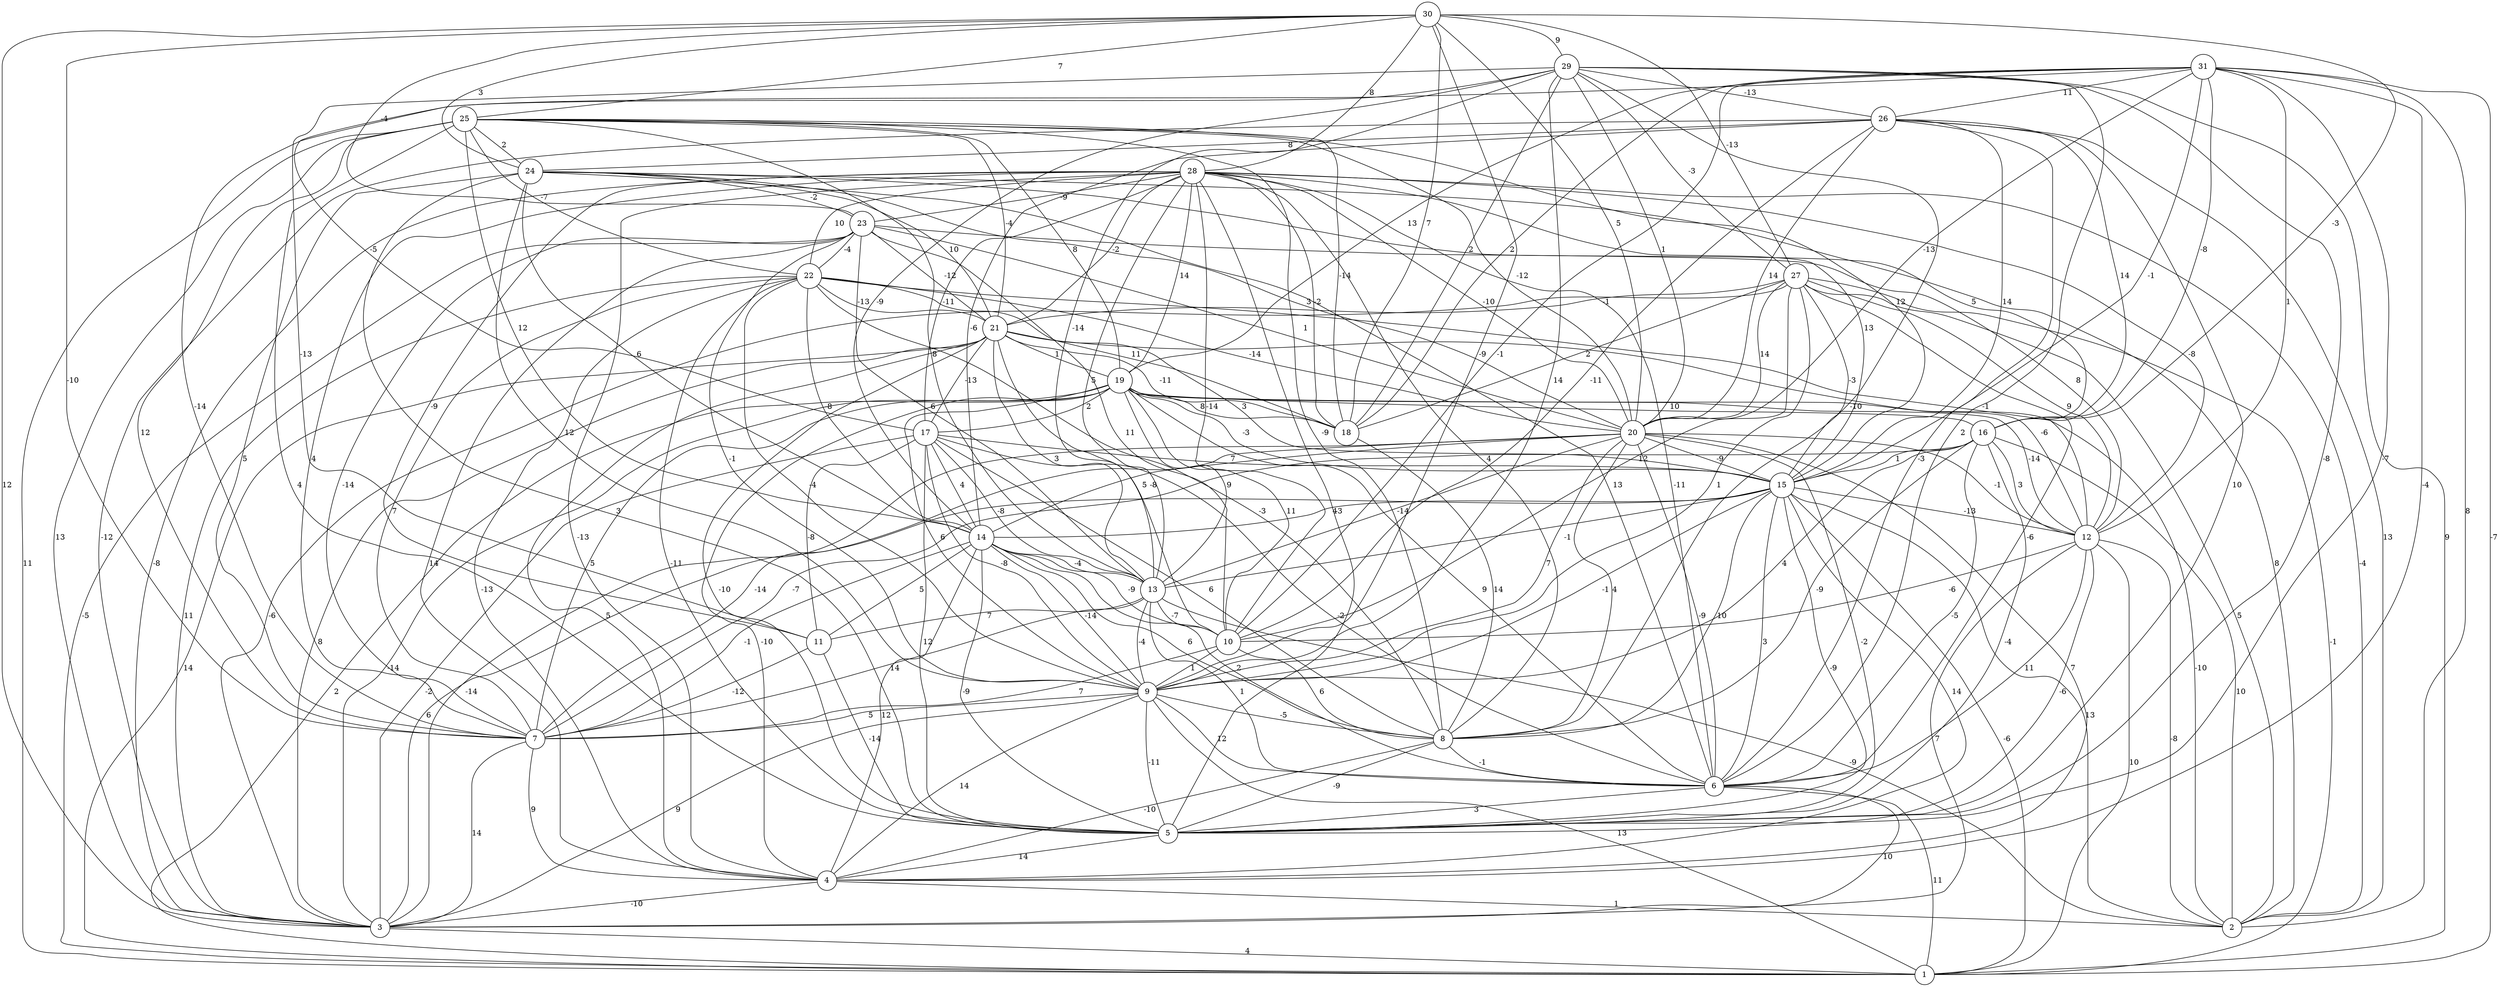 graph { 
	 fontname="Helvetica,Arial,sans-serif" 
	 node [shape = circle]; 
	 31 -- 1 [label = "-7"];
	 31 -- 2 [label = "8"];
	 31 -- 4 [label = "-4"];
	 31 -- 5 [label = "-7"];
	 31 -- 7 [label = "-14"];
	 31 -- 10 [label = "-1"];
	 31 -- 12 [label = "1"];
	 31 -- 15 [label = "-1"];
	 31 -- 16 [label = "-8"];
	 31 -- 18 [label = "2"];
	 31 -- 19 [label = "13"];
	 31 -- 20 [label = "-13"];
	 31 -- 26 [label = "11"];
	 30 -- 3 [label = "12"];
	 30 -- 7 [label = "-10"];
	 30 -- 9 [label = "-9"];
	 30 -- 16 [label = "-3"];
	 30 -- 18 [label = "7"];
	 30 -- 20 [label = "5"];
	 30 -- 23 [label = "-4"];
	 30 -- 24 [label = "3"];
	 30 -- 25 [label = "7"];
	 30 -- 27 [label = "-13"];
	 30 -- 28 [label = "8"];
	 30 -- 29 [label = "9"];
	 29 -- 1 [label = "9"];
	 29 -- 5 [label = "-8"];
	 29 -- 6 [label = "2"];
	 29 -- 8 [label = "-10"];
	 29 -- 9 [label = "14"];
	 29 -- 11 [label = "-13"];
	 29 -- 13 [label = "-14"];
	 29 -- 14 [label = "-9"];
	 29 -- 17 [label = "-5"];
	 29 -- 18 [label = "2"];
	 29 -- 20 [label = "1"];
	 29 -- 26 [label = "-13"];
	 29 -- 27 [label = "-3"];
	 28 -- 2 [label = "-4"];
	 28 -- 3 [label = "-8"];
	 28 -- 4 [label = "-13"];
	 28 -- 5 [label = "-3"];
	 28 -- 6 [label = "-11"];
	 28 -- 7 [label = "4"];
	 28 -- 8 [label = "4"];
	 28 -- 10 [label = "-14"];
	 28 -- 11 [label = "-9"];
	 28 -- 12 [label = "-8"];
	 28 -- 13 [label = "5"];
	 28 -- 15 [label = "13"];
	 28 -- 17 [label = "-11"];
	 28 -- 18 [label = "-2"];
	 28 -- 19 [label = "14"];
	 28 -- 20 [label = "-10"];
	 28 -- 21 [label = "-2"];
	 28 -- 22 [label = "10"];
	 28 -- 23 [label = "-9"];
	 27 -- 1 [label = "-1"];
	 27 -- 2 [label = "5"];
	 27 -- 3 [label = "-6"];
	 27 -- 6 [label = "-6"];
	 27 -- 9 [label = "1"];
	 27 -- 10 [label = "12"];
	 27 -- 12 [label = "9"];
	 27 -- 15 [label = "-3"];
	 27 -- 18 [label = "2"];
	 27 -- 20 [label = "14"];
	 27 -- 21 [label = "-1"];
	 26 -- 2 [label = "13"];
	 26 -- 3 [label = "-12"];
	 26 -- 5 [label = "10"];
	 26 -- 6 [label = "-3"];
	 26 -- 10 [label = "-11"];
	 26 -- 14 [label = "-6"];
	 26 -- 15 [label = "14"];
	 26 -- 16 [label = "14"];
	 26 -- 20 [label = "14"];
	 26 -- 24 [label = "8"];
	 25 -- 1 [label = "11"];
	 25 -- 3 [label = "13"];
	 25 -- 5 [label = "4"];
	 25 -- 7 [label = "12"];
	 25 -- 8 [label = "-9"];
	 25 -- 13 [label = "8"];
	 25 -- 14 [label = "12"];
	 25 -- 15 [label = "12"];
	 25 -- 18 [label = "-14"];
	 25 -- 19 [label = "8"];
	 25 -- 20 [label = "-12"];
	 25 -- 21 [label = "-4"];
	 25 -- 22 [label = "-7"];
	 25 -- 24 [label = "2"];
	 24 -- 2 [label = "8"];
	 24 -- 5 [label = "3"];
	 24 -- 6 [label = "13"];
	 24 -- 7 [label = "5"];
	 24 -- 9 [label = "12"];
	 24 -- 14 [label = "6"];
	 24 -- 16 [label = "5"];
	 24 -- 20 [label = "3"];
	 24 -- 21 [label = "10"];
	 24 -- 23 [label = "-2"];
	 23 -- 1 [label = "-5"];
	 23 -- 4 [label = "14"];
	 23 -- 7 [label = "-14"];
	 23 -- 9 [label = "-1"];
	 23 -- 10 [label = "11"];
	 23 -- 12 [label = "8"];
	 23 -- 13 [label = "6"];
	 23 -- 20 [label = "1"];
	 23 -- 21 [label = "-12"];
	 23 -- 22 [label = "-4"];
	 22 -- 3 [label = "11"];
	 22 -- 4 [label = "-13"];
	 22 -- 5 [label = "-11"];
	 22 -- 7 [label = "7"];
	 22 -- 8 [label = "-3"];
	 22 -- 9 [label = "-4"];
	 22 -- 12 [label = "-1"];
	 22 -- 14 [label = "-8"];
	 22 -- 18 [label = "11"];
	 22 -- 20 [label = "-14"];
	 22 -- 21 [label = "-13"];
	 21 -- 1 [label = "14"];
	 21 -- 3 [label = "8"];
	 21 -- 4 [label = "5"];
	 21 -- 5 [label = "-10"];
	 21 -- 10 [label = "5"];
	 21 -- 12 [label = "-6"];
	 21 -- 13 [label = "3"];
	 21 -- 15 [label = "3"];
	 21 -- 17 [label = "-13"];
	 21 -- 18 [label = "-11"];
	 21 -- 19 [label = "1"];
	 20 -- 3 [label = "-14"];
	 20 -- 4 [label = "7"];
	 20 -- 5 [label = "-2"];
	 20 -- 6 [label = "-9"];
	 20 -- 7 [label = "-14"];
	 20 -- 8 [label = "4"];
	 20 -- 9 [label = "7"];
	 20 -- 12 [label = "-1"];
	 20 -- 13 [label = "-14"];
	 20 -- 14 [label = "-8"];
	 20 -- 15 [label = "-9"];
	 19 -- 1 [label = "2"];
	 19 -- 2 [label = "-10"];
	 19 -- 3 [label = "-14"];
	 19 -- 4 [label = "-10"];
	 19 -- 6 [label = "9"];
	 19 -- 7 [label = "5"];
	 19 -- 9 [label = "6"];
	 19 -- 10 [label = "11"];
	 19 -- 12 [label = "-14"];
	 19 -- 13 [label = "9"];
	 19 -- 15 [label = "-3"];
	 19 -- 16 [label = "10"];
	 19 -- 17 [label = "2"];
	 19 -- 18 [label = "8"];
	 18 -- 8 [label = "14"];
	 17 -- 3 [label = "-2"];
	 17 -- 5 [label = "12"];
	 17 -- 6 [label = "-2"];
	 17 -- 8 [label = "6"];
	 17 -- 9 [label = "-8"];
	 17 -- 11 [label = "-8"];
	 17 -- 13 [label = "-8"];
	 17 -- 14 [label = "4"];
	 17 -- 15 [label = "7"];
	 16 -- 2 [label = "10"];
	 16 -- 5 [label = "-4"];
	 16 -- 6 [label = "-5"];
	 16 -- 7 [label = "-7"];
	 16 -- 8 [label = "-9"];
	 16 -- 9 [label = "4"];
	 16 -- 12 [label = "3"];
	 16 -- 15 [label = "1"];
	 15 -- 1 [label = "-6"];
	 15 -- 2 [label = "13"];
	 15 -- 3 [label = "6"];
	 15 -- 4 [label = "14"];
	 15 -- 5 [label = "-9"];
	 15 -- 6 [label = "3"];
	 15 -- 8 [label = "10"];
	 15 -- 9 [label = "-1"];
	 15 -- 12 [label = "-13"];
	 15 -- 13 [label = "-1"];
	 15 -- 14 [label = "4"];
	 14 -- 4 [label = "12"];
	 14 -- 5 [label = "-9"];
	 14 -- 6 [label = "2"];
	 14 -- 7 [label = "-1"];
	 14 -- 8 [label = "6"];
	 14 -- 9 [label = "-14"];
	 14 -- 10 [label = "-9"];
	 14 -- 11 [label = "5"];
	 14 -- 13 [label = "-4"];
	 13 -- 2 [label = "-9"];
	 13 -- 6 [label = "1"];
	 13 -- 7 [label = "14"];
	 13 -- 9 [label = "-4"];
	 13 -- 10 [label = "-7"];
	 13 -- 11 [label = "7"];
	 12 -- 1 [label = "10"];
	 12 -- 2 [label = "-8"];
	 12 -- 3 [label = "7"];
	 12 -- 5 [label = "-6"];
	 12 -- 6 [label = "11"];
	 12 -- 10 [label = "-6"];
	 11 -- 5 [label = "-14"];
	 11 -- 7 [label = "-12"];
	 10 -- 7 [label = "7"];
	 10 -- 8 [label = "6"];
	 10 -- 9 [label = "1"];
	 9 -- 1 [label = "13"];
	 9 -- 3 [label = "9"];
	 9 -- 4 [label = "14"];
	 9 -- 5 [label = "-11"];
	 9 -- 6 [label = "12"];
	 9 -- 7 [label = "5"];
	 9 -- 8 [label = "-5"];
	 8 -- 4 [label = "-10"];
	 8 -- 5 [label = "-9"];
	 8 -- 6 [label = "-1"];
	 7 -- 3 [label = "14"];
	 7 -- 4 [label = "9"];
	 6 -- 1 [label = "11"];
	 6 -- 3 [label = "10"];
	 6 -- 5 [label = "3"];
	 5 -- 4 [label = "14"];
	 4 -- 2 [label = "1"];
	 4 -- 3 [label = "-10"];
	 3 -- 1 [label = "4"];
	 1;
	 2;
	 3;
	 4;
	 5;
	 6;
	 7;
	 8;
	 9;
	 10;
	 11;
	 12;
	 13;
	 14;
	 15;
	 16;
	 17;
	 18;
	 19;
	 20;
	 21;
	 22;
	 23;
	 24;
	 25;
	 26;
	 27;
	 28;
	 29;
	 30;
	 31;
}

